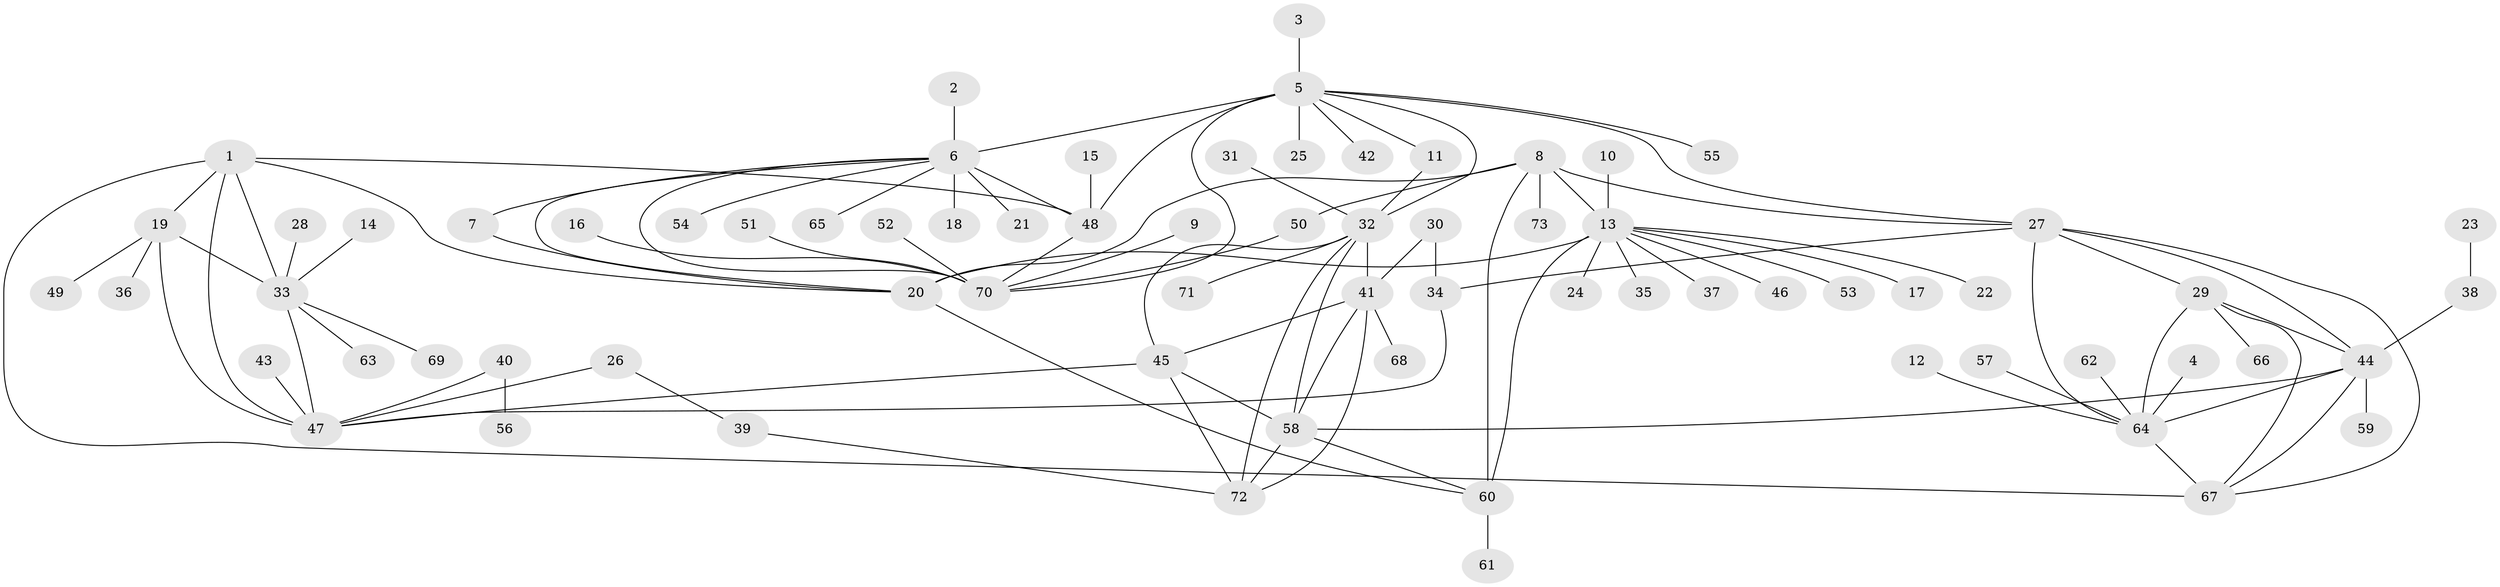 // original degree distribution, {6: 0.024793388429752067, 8: 0.05785123966942149, 9: 0.0743801652892562, 10: 0.01652892561983471, 7: 0.04132231404958678, 11: 0.01652892561983471, 14: 0.008264462809917356, 5: 0.008264462809917356, 1: 0.6115702479338843, 4: 0.008264462809917356, 2: 0.10743801652892562, 3: 0.024793388429752067}
// Generated by graph-tools (version 1.1) at 2025/37/03/04/25 23:37:36]
// undirected, 73 vertices, 105 edges
graph export_dot {
  node [color=gray90,style=filled];
  1;
  2;
  3;
  4;
  5;
  6;
  7;
  8;
  9;
  10;
  11;
  12;
  13;
  14;
  15;
  16;
  17;
  18;
  19;
  20;
  21;
  22;
  23;
  24;
  25;
  26;
  27;
  28;
  29;
  30;
  31;
  32;
  33;
  34;
  35;
  36;
  37;
  38;
  39;
  40;
  41;
  42;
  43;
  44;
  45;
  46;
  47;
  48;
  49;
  50;
  51;
  52;
  53;
  54;
  55;
  56;
  57;
  58;
  59;
  60;
  61;
  62;
  63;
  64;
  65;
  66;
  67;
  68;
  69;
  70;
  71;
  72;
  73;
  1 -- 19 [weight=2.0];
  1 -- 20 [weight=1.0];
  1 -- 33 [weight=2.0];
  1 -- 47 [weight=1.0];
  1 -- 48 [weight=1.0];
  1 -- 67 [weight=1.0];
  2 -- 6 [weight=1.0];
  3 -- 5 [weight=1.0];
  4 -- 64 [weight=1.0];
  5 -- 6 [weight=3.0];
  5 -- 11 [weight=1.0];
  5 -- 25 [weight=1.0];
  5 -- 27 [weight=1.0];
  5 -- 32 [weight=1.0];
  5 -- 42 [weight=1.0];
  5 -- 48 [weight=1.0];
  5 -- 55 [weight=1.0];
  5 -- 70 [weight=1.0];
  6 -- 7 [weight=1.0];
  6 -- 18 [weight=1.0];
  6 -- 20 [weight=1.0];
  6 -- 21 [weight=1.0];
  6 -- 48 [weight=3.0];
  6 -- 54 [weight=1.0];
  6 -- 65 [weight=1.0];
  6 -- 70 [weight=3.0];
  7 -- 20 [weight=1.0];
  8 -- 13 [weight=4.0];
  8 -- 20 [weight=2.0];
  8 -- 27 [weight=1.0];
  8 -- 50 [weight=1.0];
  8 -- 60 [weight=2.0];
  8 -- 73 [weight=1.0];
  9 -- 70 [weight=1.0];
  10 -- 13 [weight=1.0];
  11 -- 32 [weight=1.0];
  12 -- 64 [weight=1.0];
  13 -- 17 [weight=1.0];
  13 -- 20 [weight=2.0];
  13 -- 22 [weight=1.0];
  13 -- 24 [weight=1.0];
  13 -- 35 [weight=1.0];
  13 -- 37 [weight=1.0];
  13 -- 46 [weight=1.0];
  13 -- 53 [weight=1.0];
  13 -- 60 [weight=2.0];
  14 -- 33 [weight=1.0];
  15 -- 48 [weight=1.0];
  16 -- 70 [weight=1.0];
  19 -- 33 [weight=4.0];
  19 -- 36 [weight=1.0];
  19 -- 47 [weight=2.0];
  19 -- 49 [weight=1.0];
  20 -- 60 [weight=1.0];
  23 -- 38 [weight=1.0];
  26 -- 39 [weight=1.0];
  26 -- 47 [weight=1.0];
  27 -- 29 [weight=1.0];
  27 -- 34 [weight=1.0];
  27 -- 44 [weight=1.0];
  27 -- 64 [weight=2.0];
  27 -- 67 [weight=1.0];
  28 -- 33 [weight=1.0];
  29 -- 44 [weight=1.0];
  29 -- 64 [weight=2.0];
  29 -- 66 [weight=1.0];
  29 -- 67 [weight=1.0];
  30 -- 34 [weight=1.0];
  30 -- 41 [weight=1.0];
  31 -- 32 [weight=1.0];
  32 -- 41 [weight=2.0];
  32 -- 45 [weight=2.0];
  32 -- 58 [weight=2.0];
  32 -- 71 [weight=1.0];
  32 -- 72 [weight=2.0];
  33 -- 47 [weight=2.0];
  33 -- 63 [weight=1.0];
  33 -- 69 [weight=1.0];
  34 -- 47 [weight=1.0];
  38 -- 44 [weight=1.0];
  39 -- 72 [weight=1.0];
  40 -- 47 [weight=1.0];
  40 -- 56 [weight=1.0];
  41 -- 45 [weight=1.0];
  41 -- 58 [weight=1.0];
  41 -- 68 [weight=1.0];
  41 -- 72 [weight=1.0];
  43 -- 47 [weight=1.0];
  44 -- 58 [weight=1.0];
  44 -- 59 [weight=1.0];
  44 -- 64 [weight=2.0];
  44 -- 67 [weight=1.0];
  45 -- 47 [weight=1.0];
  45 -- 58 [weight=1.0];
  45 -- 72 [weight=1.0];
  48 -- 70 [weight=1.0];
  50 -- 70 [weight=1.0];
  51 -- 70 [weight=1.0];
  52 -- 70 [weight=1.0];
  57 -- 64 [weight=1.0];
  58 -- 60 [weight=1.0];
  58 -- 72 [weight=1.0];
  60 -- 61 [weight=1.0];
  62 -- 64 [weight=1.0];
  64 -- 67 [weight=2.0];
}
